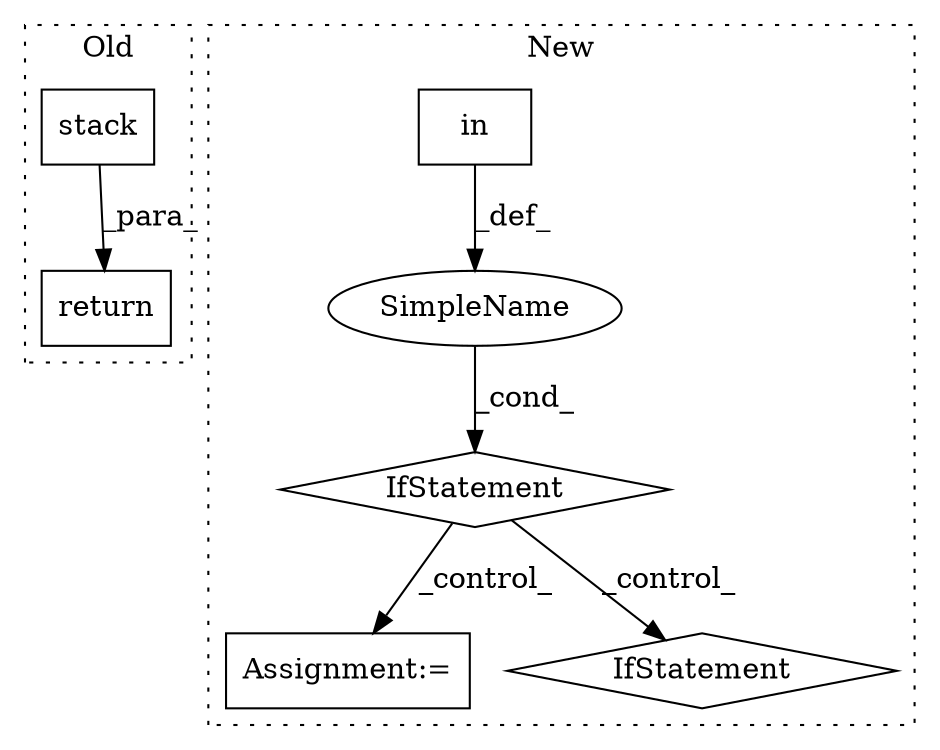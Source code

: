 digraph G {
subgraph cluster0 {
1 [label="stack" a="32" s="595,607" l="6,1" shape="box"];
7 [label="return" a="41" s="521" l="7" shape="box"];
label = "Old";
style="dotted";
}
subgraph cluster1 {
2 [label="in" a="105" s="1525" l="21" shape="box"];
3 [label="IfStatement" a="25" s="1517,1546" l="8,2" shape="diamond"];
4 [label="SimpleName" a="42" s="" l="" shape="ellipse"];
5 [label="Assignment:=" a="7" s="1562" l="14" shape="box"];
6 [label="IfStatement" a="25" s="1678" l="22" shape="diamond"];
label = "New";
style="dotted";
}
1 -> 7 [label="_para_"];
2 -> 4 [label="_def_"];
3 -> 6 [label="_control_"];
3 -> 5 [label="_control_"];
4 -> 3 [label="_cond_"];
}